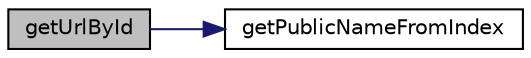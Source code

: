 digraph "getUrlById"
{
  edge [fontname="Helvetica",fontsize="10",labelfontname="Helvetica",labelfontsize="10"];
  node [fontname="Helvetica",fontsize="10",shape=record];
  rankdir="LR";
  Node1 [label="getUrlById",height=0.2,width=0.4,color="black", fillcolor="grey75", style="filled" fontcolor="black"];
  Node1 -> Node2 [color="midnightblue",fontsize="10",style="solid",fontname="Helvetica"];
  Node2 [label="getPublicNameFromIndex",height=0.2,width=0.4,color="black", fillcolor="white", style="filled",URL="$class_simple_frameset.html#ab9c24750944850da40b145d0e299001e"];
}
